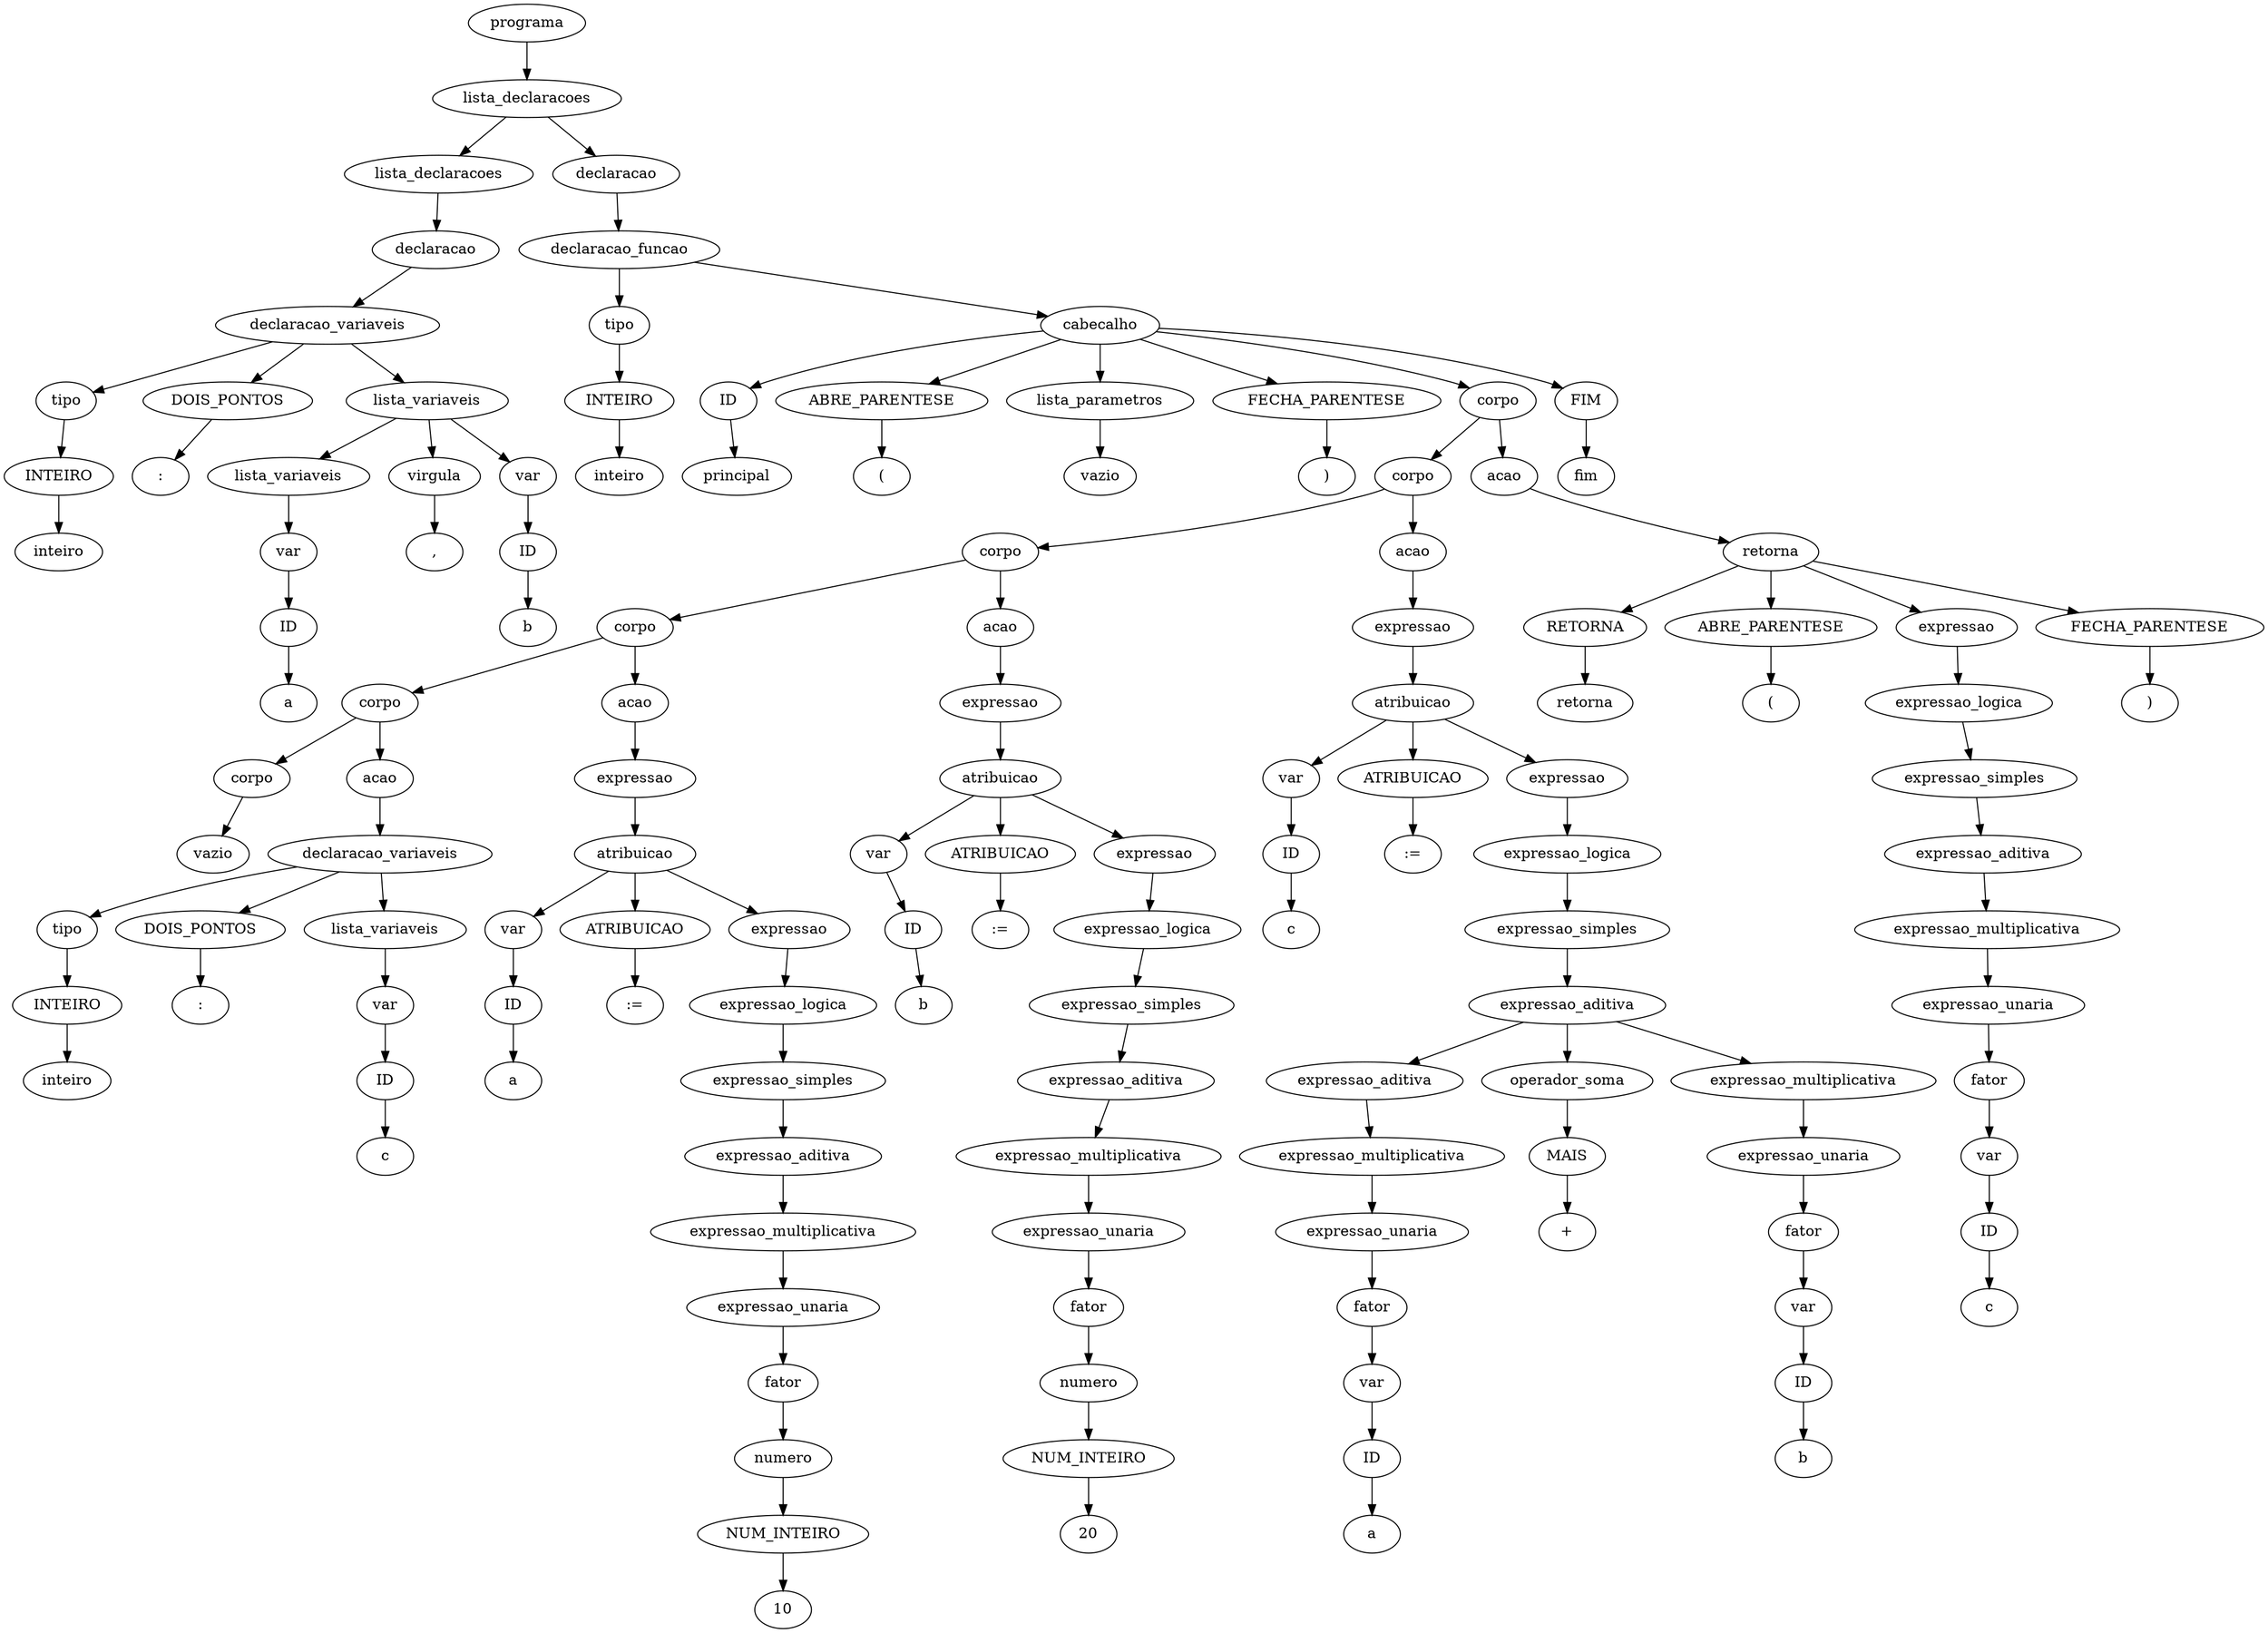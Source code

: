 digraph tree {
    "0x0" [label="programa"];
    "0x1" [label="lista_declaracoes"];
    "0x2" [label="lista_declaracoes"];
    "0x3" [label="declaracao"];
    "0x4" [label="declaracao_variaveis"];
    "0x5" [label="tipo"];
    "0x6" [label="INTEIRO"];
    "0x7" [label="inteiro"];
    "0x8" [label="DOIS_PONTOS"];
    "0x9" [label=":"];
    "0xa" [label="lista_variaveis"];
    "0xb" [label="lista_variaveis"];
    "0xc" [label="var"];
    "0xd" [label="ID"];
    "0xe" [label="a"];
    "0xf" [label="virgula"];
    "0x10" [label=","];
    "0x11" [label="var"];
    "0x12" [label="ID"];
    "0x13" [label="b"];
    "0x14" [label="declaracao"];
    "0x15" [label="declaracao_funcao"];
    "0x16" [label="tipo"];
    "0x17" [label="INTEIRO"];
    "0x18" [label="inteiro"];
    "0x19" [label="cabecalho"];
    "0x1a" [label="ID"];
    "0x1b" [label="principal"];
    "0x1c" [label="ABRE_PARENTESE"];
    "0x1d" [label="("];
    "0x1e" [label="lista_parametros"];
    "0x1f" [label="vazio"];
    "0x20" [label="FECHA_PARENTESE"];
    "0x21" [label=")"];
    "0x22" [label="corpo"];
    "0x23" [label="corpo"];
    "0x24" [label="corpo"];
    "0x25" [label="corpo"];
    "0x26" [label="corpo"];
    "0x27" [label="corpo"];
    "0x28" [label="vazio"];
    "0x29" [label="acao"];
    "0x2a" [label="declaracao_variaveis"];
    "0x2b" [label="tipo"];
    "0x2c" [label="INTEIRO"];
    "0x2d" [label="inteiro"];
    "0x2e" [label="DOIS_PONTOS"];
    "0x2f" [label=":"];
    "0x30" [label="lista_variaveis"];
    "0x31" [label="var"];
    "0x32" [label="ID"];
    "0x33" [label="c"];
    "0x34" [label="acao"];
    "0x35" [label="expressao"];
    "0x36" [label="atribuicao"];
    "0x37" [label="var"];
    "0x38" [label="ID"];
    "0x39" [label="a"];
    "0x3a" [label="ATRIBUICAO"];
    "0x3b" [label=":="];
    "0x3c" [label="expressao"];
    "0x3d" [label="expressao_logica"];
    "0x3e" [label="expressao_simples"];
    "0x3f" [label="expressao_aditiva"];
    "0x40" [label="expressao_multiplicativa"];
    "0x41" [label="expressao_unaria"];
    "0x42" [label="fator"];
    "0x43" [label="numero"];
    "0x44" [label="NUM_INTEIRO"];
    "0x45" [label="10"];
    "0x46" [label="acao"];
    "0x47" [label="expressao"];
    "0x48" [label="atribuicao"];
    "0x49" [label="var"];
    "0x4a" [label="ID"];
    "0x4b" [label="b"];
    "0x4c" [label="ATRIBUICAO"];
    "0x4d" [label=":="];
    "0x4e" [label="expressao"];
    "0x4f" [label="expressao_logica"];
    "0x50" [label="expressao_simples"];
    "0x51" [label="expressao_aditiva"];
    "0x52" [label="expressao_multiplicativa"];
    "0x53" [label="expressao_unaria"];
    "0x54" [label="fator"];
    "0x55" [label="numero"];
    "0x56" [label="NUM_INTEIRO"];
    "0x57" [label="20"];
    "0x58" [label="acao"];
    "0x59" [label="expressao"];
    "0x5a" [label="atribuicao"];
    "0x5b" [label="var"];
    "0x5c" [label="ID"];
    "0x5d" [label="c"];
    "0x5e" [label="ATRIBUICAO"];
    "0x5f" [label=":="];
    "0x60" [label="expressao"];
    "0x61" [label="expressao_logica"];
    "0x62" [label="expressao_simples"];
    "0x63" [label="expressao_aditiva"];
    "0x64" [label="expressao_aditiva"];
    "0x65" [label="expressao_multiplicativa"];
    "0x66" [label="expressao_unaria"];
    "0x67" [label="fator"];
    "0x68" [label="var"];
    "0x69" [label="ID"];
    "0x6a" [label="a"];
    "0x6b" [label="operador_soma"];
    "0x6c" [label="MAIS"];
    "0x6d" [label="+"];
    "0x6e" [label="expressao_multiplicativa"];
    "0x6f" [label="expressao_unaria"];
    "0x70" [label="fator"];
    "0x71" [label="var"];
    "0x72" [label="ID"];
    "0x73" [label="b"];
    "0x74" [label="acao"];
    "0x75" [label="retorna"];
    "0x76" [label="RETORNA"];
    "0x77" [label="retorna"];
    "0x78" [label="ABRE_PARENTESE"];
    "0x79" [label="("];
    "0x7a" [label="expressao"];
    "0x7b" [label="expressao_logica"];
    "0x7c" [label="expressao_simples"];
    "0x7d" [label="expressao_aditiva"];
    "0x7e" [label="expressao_multiplicativa"];
    "0x7f" [label="expressao_unaria"];
    "0x80" [label="fator"];
    "0x81" [label="var"];
    "0x82" [label="ID"];
    "0x83" [label="c"];
    "0x84" [label="FECHA_PARENTESE"];
    "0x85" [label=")"];
    "0x86" [label="FIM"];
    "0x87" [label="fim"];
    "0x0" -> "0x1";
    "0x1" -> "0x2";
    "0x1" -> "0x14";
    "0x2" -> "0x3";
    "0x3" -> "0x4";
    "0x4" -> "0x5";
    "0x4" -> "0x8";
    "0x4" -> "0xa";
    "0x5" -> "0x6";
    "0x6" -> "0x7";
    "0x8" -> "0x9";
    "0xa" -> "0xb";
    "0xa" -> "0xf";
    "0xa" -> "0x11";
    "0xb" -> "0xc";
    "0xc" -> "0xd";
    "0xd" -> "0xe";
    "0xf" -> "0x10";
    "0x11" -> "0x12";
    "0x12" -> "0x13";
    "0x14" -> "0x15";
    "0x15" -> "0x16";
    "0x15" -> "0x19";
    "0x16" -> "0x17";
    "0x17" -> "0x18";
    "0x19" -> "0x1a";
    "0x19" -> "0x1c";
    "0x19" -> "0x1e";
    "0x19" -> "0x20";
    "0x19" -> "0x22";
    "0x19" -> "0x86";
    "0x1a" -> "0x1b";
    "0x1c" -> "0x1d";
    "0x1e" -> "0x1f";
    "0x20" -> "0x21";
    "0x22" -> "0x23";
    "0x22" -> "0x74";
    "0x23" -> "0x24";
    "0x23" -> "0x58";
    "0x24" -> "0x25";
    "0x24" -> "0x46";
    "0x25" -> "0x26";
    "0x25" -> "0x34";
    "0x26" -> "0x27";
    "0x26" -> "0x29";
    "0x27" -> "0x28";
    "0x29" -> "0x2a";
    "0x2a" -> "0x2b";
    "0x2a" -> "0x2e";
    "0x2a" -> "0x30";
    "0x2b" -> "0x2c";
    "0x2c" -> "0x2d";
    "0x2e" -> "0x2f";
    "0x30" -> "0x31";
    "0x31" -> "0x32";
    "0x32" -> "0x33";
    "0x34" -> "0x35";
    "0x35" -> "0x36";
    "0x36" -> "0x37";
    "0x36" -> "0x3a";
    "0x36" -> "0x3c";
    "0x37" -> "0x38";
    "0x38" -> "0x39";
    "0x3a" -> "0x3b";
    "0x3c" -> "0x3d";
    "0x3d" -> "0x3e";
    "0x3e" -> "0x3f";
    "0x3f" -> "0x40";
    "0x40" -> "0x41";
    "0x41" -> "0x42";
    "0x42" -> "0x43";
    "0x43" -> "0x44";
    "0x44" -> "0x45";
    "0x46" -> "0x47";
    "0x47" -> "0x48";
    "0x48" -> "0x49";
    "0x48" -> "0x4c";
    "0x48" -> "0x4e";
    "0x49" -> "0x4a";
    "0x4a" -> "0x4b";
    "0x4c" -> "0x4d";
    "0x4e" -> "0x4f";
    "0x4f" -> "0x50";
    "0x50" -> "0x51";
    "0x51" -> "0x52";
    "0x52" -> "0x53";
    "0x53" -> "0x54";
    "0x54" -> "0x55";
    "0x55" -> "0x56";
    "0x56" -> "0x57";
    "0x58" -> "0x59";
    "0x59" -> "0x5a";
    "0x5a" -> "0x5b";
    "0x5a" -> "0x5e";
    "0x5a" -> "0x60";
    "0x5b" -> "0x5c";
    "0x5c" -> "0x5d";
    "0x5e" -> "0x5f";
    "0x60" -> "0x61";
    "0x61" -> "0x62";
    "0x62" -> "0x63";
    "0x63" -> "0x64";
    "0x63" -> "0x6b";
    "0x63" -> "0x6e";
    "0x64" -> "0x65";
    "0x65" -> "0x66";
    "0x66" -> "0x67";
    "0x67" -> "0x68";
    "0x68" -> "0x69";
    "0x69" -> "0x6a";
    "0x6b" -> "0x6c";
    "0x6c" -> "0x6d";
    "0x6e" -> "0x6f";
    "0x6f" -> "0x70";
    "0x70" -> "0x71";
    "0x71" -> "0x72";
    "0x72" -> "0x73";
    "0x74" -> "0x75";
    "0x75" -> "0x76";
    "0x75" -> "0x78";
    "0x75" -> "0x7a";
    "0x75" -> "0x84";
    "0x76" -> "0x77";
    "0x78" -> "0x79";
    "0x7a" -> "0x7b";
    "0x7b" -> "0x7c";
    "0x7c" -> "0x7d";
    "0x7d" -> "0x7e";
    "0x7e" -> "0x7f";
    "0x7f" -> "0x80";
    "0x80" -> "0x81";
    "0x81" -> "0x82";
    "0x82" -> "0x83";
    "0x84" -> "0x85";
    "0x86" -> "0x87";
}
